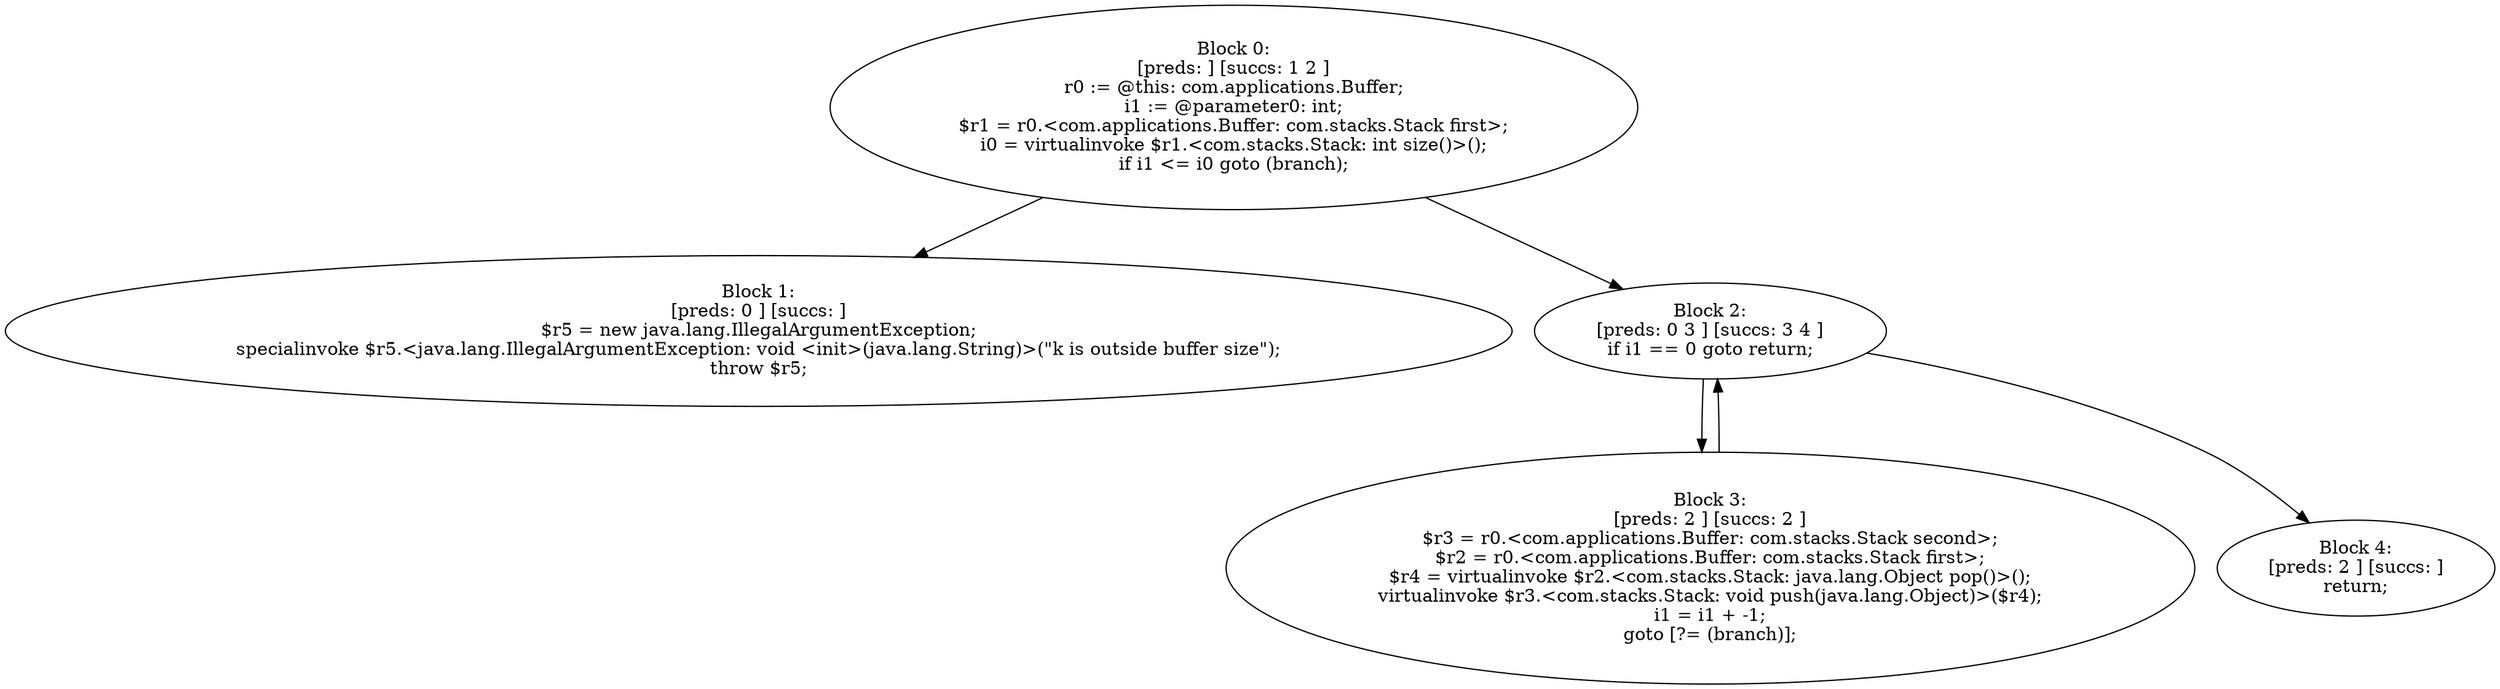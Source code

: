 digraph "unitGraph" {
    "Block 0:
[preds: ] [succs: 1 2 ]
r0 := @this: com.applications.Buffer;
i1 := @parameter0: int;
$r1 = r0.<com.applications.Buffer: com.stacks.Stack first>;
i0 = virtualinvoke $r1.<com.stacks.Stack: int size()>();
if i1 <= i0 goto (branch);
"
    "Block 1:
[preds: 0 ] [succs: ]
$r5 = new java.lang.IllegalArgumentException;
specialinvoke $r5.<java.lang.IllegalArgumentException: void <init>(java.lang.String)>(\"k is outside buffer size\");
throw $r5;
"
    "Block 2:
[preds: 0 3 ] [succs: 3 4 ]
if i1 == 0 goto return;
"
    "Block 3:
[preds: 2 ] [succs: 2 ]
$r3 = r0.<com.applications.Buffer: com.stacks.Stack second>;
$r2 = r0.<com.applications.Buffer: com.stacks.Stack first>;
$r4 = virtualinvoke $r2.<com.stacks.Stack: java.lang.Object pop()>();
virtualinvoke $r3.<com.stacks.Stack: void push(java.lang.Object)>($r4);
i1 = i1 + -1;
goto [?= (branch)];
"
    "Block 4:
[preds: 2 ] [succs: ]
return;
"
    "Block 0:
[preds: ] [succs: 1 2 ]
r0 := @this: com.applications.Buffer;
i1 := @parameter0: int;
$r1 = r0.<com.applications.Buffer: com.stacks.Stack first>;
i0 = virtualinvoke $r1.<com.stacks.Stack: int size()>();
if i1 <= i0 goto (branch);
"->"Block 1:
[preds: 0 ] [succs: ]
$r5 = new java.lang.IllegalArgumentException;
specialinvoke $r5.<java.lang.IllegalArgumentException: void <init>(java.lang.String)>(\"k is outside buffer size\");
throw $r5;
";
    "Block 0:
[preds: ] [succs: 1 2 ]
r0 := @this: com.applications.Buffer;
i1 := @parameter0: int;
$r1 = r0.<com.applications.Buffer: com.stacks.Stack first>;
i0 = virtualinvoke $r1.<com.stacks.Stack: int size()>();
if i1 <= i0 goto (branch);
"->"Block 2:
[preds: 0 3 ] [succs: 3 4 ]
if i1 == 0 goto return;
";
    "Block 2:
[preds: 0 3 ] [succs: 3 4 ]
if i1 == 0 goto return;
"->"Block 3:
[preds: 2 ] [succs: 2 ]
$r3 = r0.<com.applications.Buffer: com.stacks.Stack second>;
$r2 = r0.<com.applications.Buffer: com.stacks.Stack first>;
$r4 = virtualinvoke $r2.<com.stacks.Stack: java.lang.Object pop()>();
virtualinvoke $r3.<com.stacks.Stack: void push(java.lang.Object)>($r4);
i1 = i1 + -1;
goto [?= (branch)];
";
    "Block 2:
[preds: 0 3 ] [succs: 3 4 ]
if i1 == 0 goto return;
"->"Block 4:
[preds: 2 ] [succs: ]
return;
";
    "Block 3:
[preds: 2 ] [succs: 2 ]
$r3 = r0.<com.applications.Buffer: com.stacks.Stack second>;
$r2 = r0.<com.applications.Buffer: com.stacks.Stack first>;
$r4 = virtualinvoke $r2.<com.stacks.Stack: java.lang.Object pop()>();
virtualinvoke $r3.<com.stacks.Stack: void push(java.lang.Object)>($r4);
i1 = i1 + -1;
goto [?= (branch)];
"->"Block 2:
[preds: 0 3 ] [succs: 3 4 ]
if i1 == 0 goto return;
";
}
